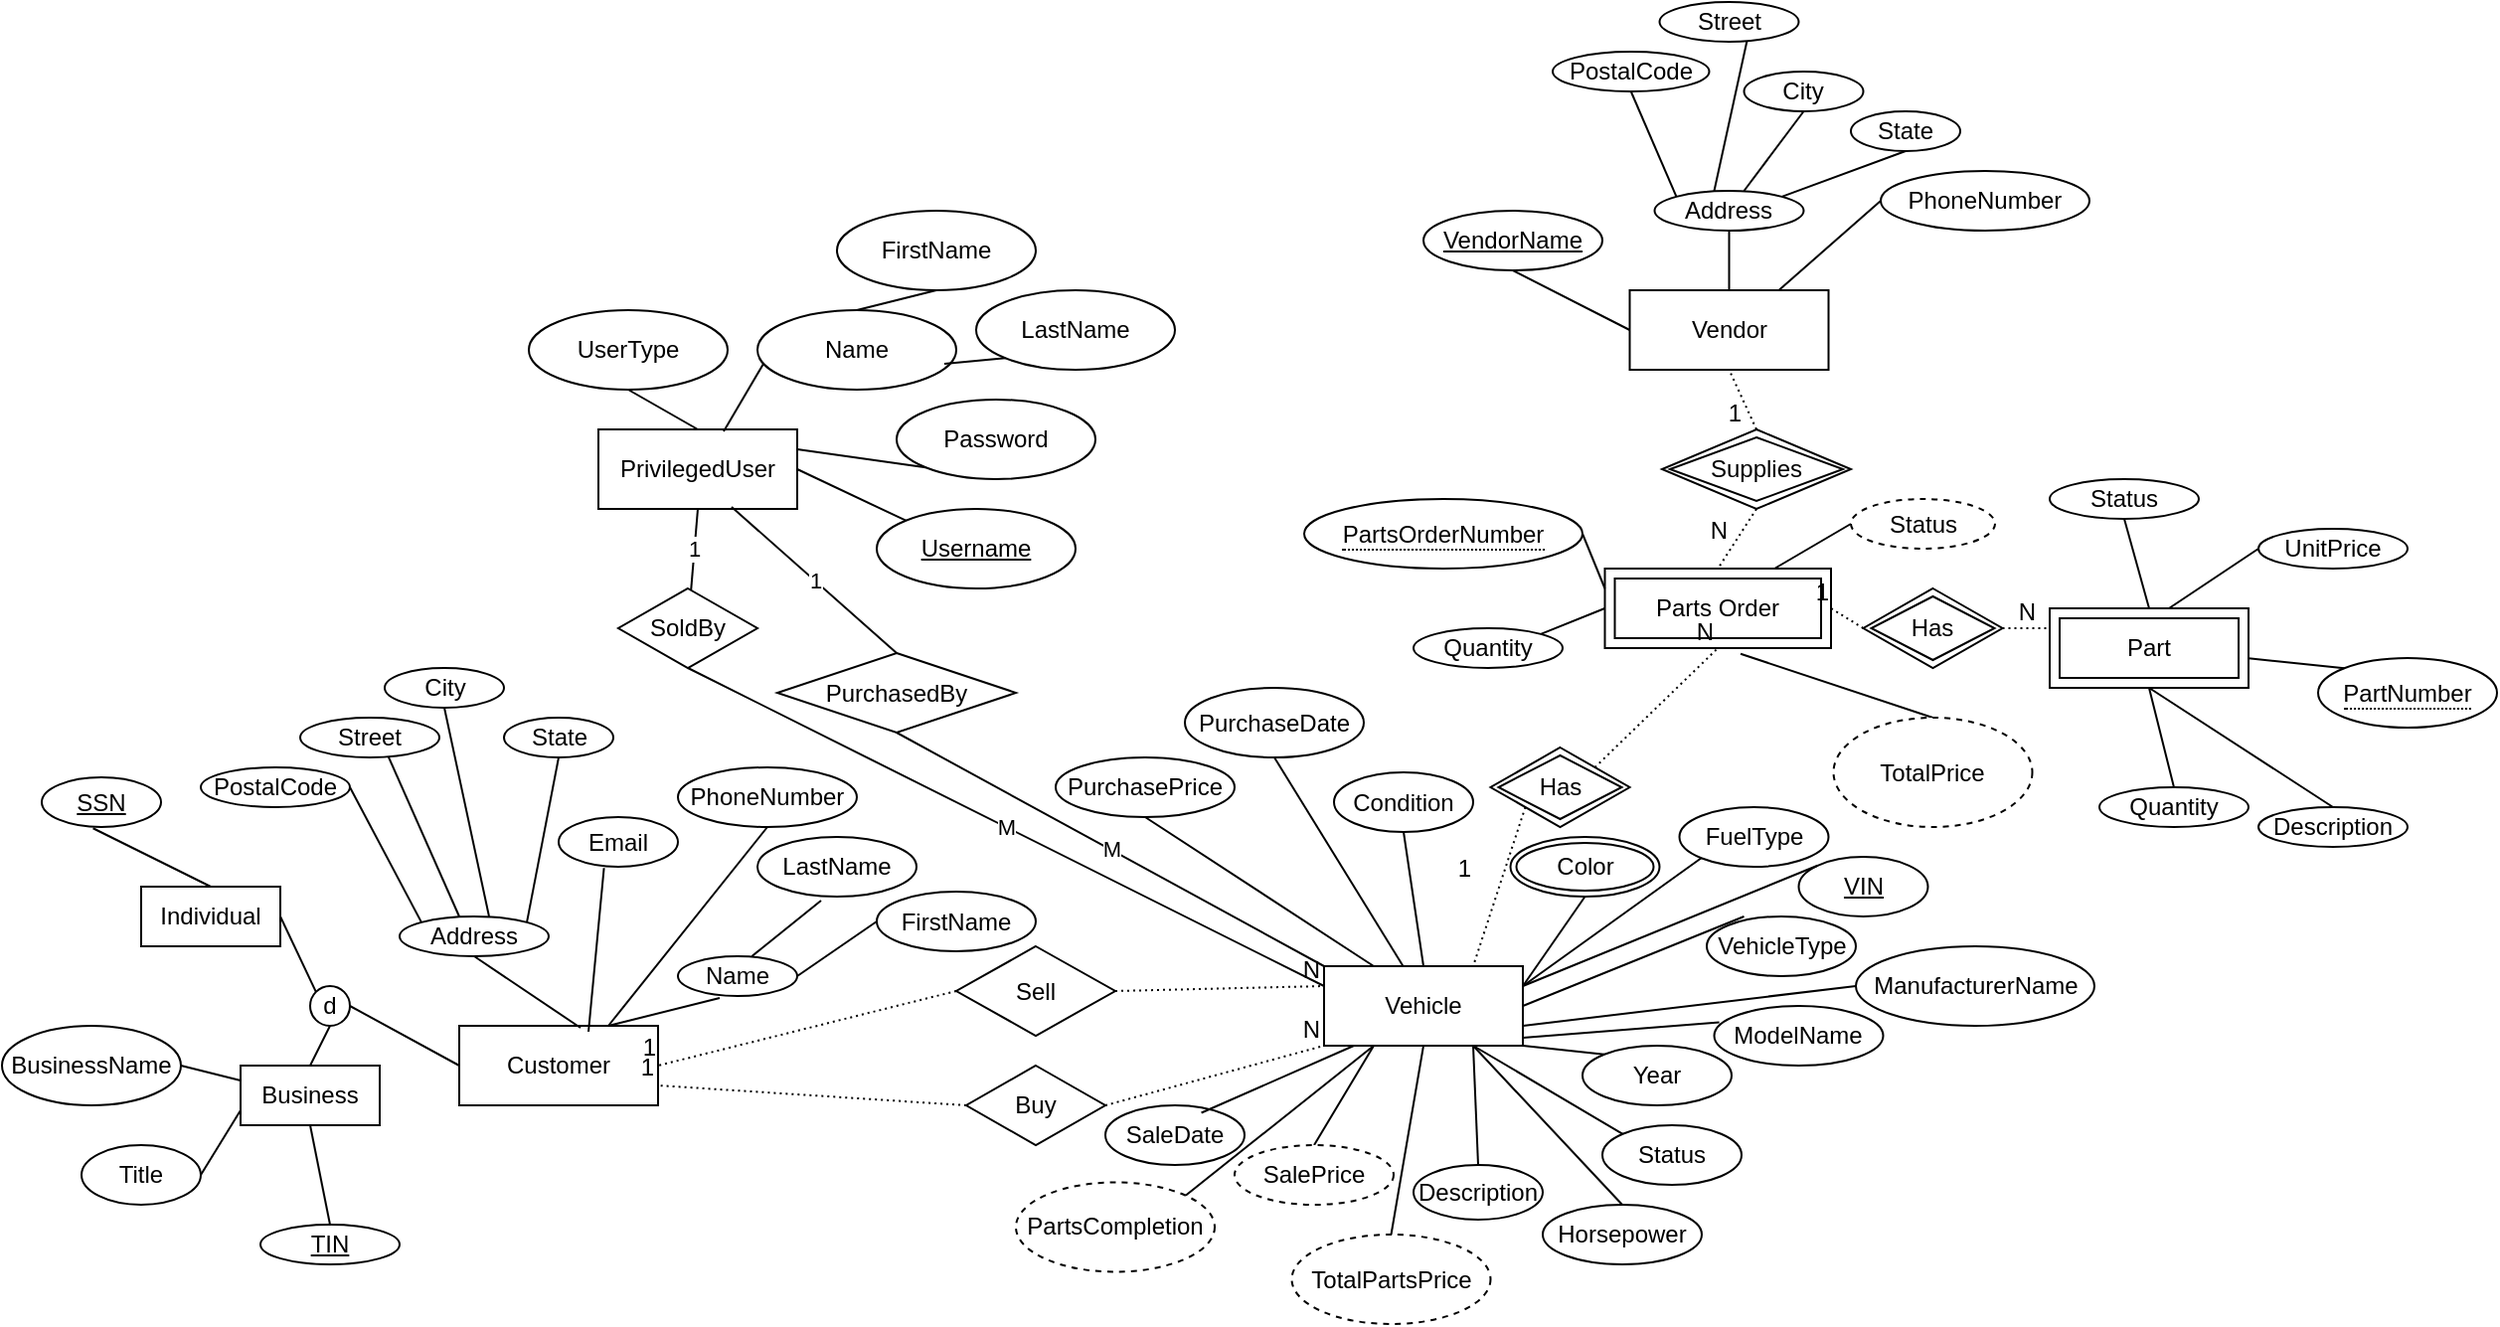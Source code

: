 <mxfile version="24.7.8">
  <diagram name="Page-1" id="O2IHWbyJUUnRvIjmBWIC">
    <mxGraphModel dx="1194" dy="583" grid="1" gridSize="10" guides="1" tooltips="1" connect="1" arrows="1" fold="1" page="1" pageScale="1" pageWidth="850" pageHeight="1100" math="0" shadow="0">
      <root>
        <mxCell id="0" />
        <mxCell id="1" parent="0" />
        <mxCell id="2" value="" style="group" parent="1" vertex="1" connectable="0">
          <mxGeometry x="410" y="450" width="290" height="190" as="geometry" />
        </mxCell>
        <mxCell id="3" value="PrivilegedUser" style="whiteSpace=wrap;html=1;align=center;" parent="2" vertex="1">
          <mxGeometry y="110" width="100" height="40" as="geometry" />
        </mxCell>
        <mxCell id="4" value="Name" style="ellipse;whiteSpace=wrap;html=1;align=center;" parent="2" vertex="1">
          <mxGeometry x="80" y="50" width="100" height="40" as="geometry" />
        </mxCell>
        <mxCell id="5" value="Password" style="ellipse;whiteSpace=wrap;html=1;align=center;" parent="2" vertex="1">
          <mxGeometry x="150" y="95" width="100" height="40" as="geometry" />
        </mxCell>
        <mxCell id="6" value="Username" style="ellipse;whiteSpace=wrap;html=1;align=center;fontStyle=4;" parent="2" vertex="1">
          <mxGeometry x="140" y="150" width="100" height="40" as="geometry" />
        </mxCell>
        <mxCell id="7" value="" style="endArrow=none;html=1;rounded=0;entryX=0;entryY=0;entryDx=0;entryDy=0;exitX=1;exitY=0.5;exitDx=0;exitDy=0;" parent="2" source="3" target="6" edge="1">
          <mxGeometry relative="1" as="geometry">
            <mxPoint x="-240" y="170" as="sourcePoint" />
            <mxPoint x="-80" y="170" as="targetPoint" />
          </mxGeometry>
        </mxCell>
        <mxCell id="8" value="" style="endArrow=none;html=1;rounded=0;entryX=0;entryY=1;entryDx=0;entryDy=0;exitX=1;exitY=0.25;exitDx=0;exitDy=0;" parent="2" source="3" target="5" edge="1">
          <mxGeometry relative="1" as="geometry">
            <mxPoint x="110" y="140" as="sourcePoint" />
            <mxPoint x="165" y="166" as="targetPoint" />
          </mxGeometry>
        </mxCell>
        <mxCell id="9" value="FirstName" style="ellipse;whiteSpace=wrap;html=1;align=center;" parent="2" vertex="1">
          <mxGeometry x="120" width="100" height="40" as="geometry" />
        </mxCell>
        <mxCell id="10" value="LastName" style="ellipse;whiteSpace=wrap;html=1;align=center;" parent="2" vertex="1">
          <mxGeometry x="190" y="40" width="100" height="40" as="geometry" />
        </mxCell>
        <mxCell id="11" value="" style="endArrow=none;html=1;rounded=0;entryX=0;entryY=1;entryDx=0;entryDy=0;exitX=0.94;exitY=0.675;exitDx=0;exitDy=0;exitPerimeter=0;" parent="2" source="4" target="10" edge="1">
          <mxGeometry relative="1" as="geometry">
            <mxPoint x="110" y="130" as="sourcePoint" />
            <mxPoint x="175" y="139" as="targetPoint" />
          </mxGeometry>
        </mxCell>
        <mxCell id="12" value="" style="endArrow=none;html=1;rounded=0;entryX=0.5;entryY=1;entryDx=0;entryDy=0;exitX=0.5;exitY=0;exitDx=0;exitDy=0;" parent="2" source="4" target="9" edge="1">
          <mxGeometry relative="1" as="geometry">
            <mxPoint x="184" y="87" as="sourcePoint" />
            <mxPoint x="215" y="84" as="targetPoint" />
          </mxGeometry>
        </mxCell>
        <mxCell id="13" value="" style="endArrow=none;html=1;rounded=0;entryX=0.63;entryY=0.025;entryDx=0;entryDy=0;exitX=0.03;exitY=0.675;exitDx=0;exitDy=0;exitPerimeter=0;entryPerimeter=0;" parent="2" source="4" target="3" edge="1">
          <mxGeometry relative="1" as="geometry">
            <mxPoint x="140" y="60" as="sourcePoint" />
            <mxPoint x="180" y="50" as="targetPoint" />
          </mxGeometry>
        </mxCell>
        <mxCell id="K_HpKy2L-_qydzzQCiQ1-127" value="UserType" style="ellipse;whiteSpace=wrap;html=1;align=center;" parent="2" vertex="1">
          <mxGeometry x="-35" y="50" width="100" height="40" as="geometry" />
        </mxCell>
        <mxCell id="K_HpKy2L-_qydzzQCiQ1-128" value="" style="endArrow=none;html=1;rounded=0;entryX=0.5;entryY=1;entryDx=0;entryDy=0;exitX=0.5;exitY=0;exitDx=0;exitDy=0;" parent="2" source="3" target="K_HpKy2L-_qydzzQCiQ1-127" edge="1">
          <mxGeometry width="50" height="50" relative="1" as="geometry">
            <mxPoint x="-90" y="140" as="sourcePoint" />
            <mxPoint x="-40" y="90" as="targetPoint" />
          </mxGeometry>
        </mxCell>
        <mxCell id="14" value="Customer" style="whiteSpace=wrap;html=1;align=center;container=0;" parent="1" vertex="1">
          <mxGeometry x="340" y="860" width="100" height="40" as="geometry" />
        </mxCell>
        <mxCell id="15" value="Individual" style="whiteSpace=wrap;html=1;align=center;container=0;" parent="1" vertex="1">
          <mxGeometry x="180" y="790" width="70" height="30" as="geometry" />
        </mxCell>
        <mxCell id="16" value="Business" style="whiteSpace=wrap;html=1;align=center;container=0;" parent="1" vertex="1">
          <mxGeometry x="230" y="880" width="70" height="30" as="geometry" />
        </mxCell>
        <mxCell id="17" value="" style="endArrow=none;html=1;rounded=0;exitX=0.61;exitY=0.025;exitDx=0;exitDy=0;exitPerimeter=0;entryX=0.5;entryY=1;entryDx=0;entryDy=0;" parent="1" source="14" target="58" edge="1">
          <mxGeometry relative="1" as="geometry">
            <mxPoint x="600" y="460" as="sourcePoint" />
            <mxPoint x="760" y="460" as="targetPoint" />
          </mxGeometry>
        </mxCell>
        <mxCell id="18" value="Email" style="ellipse;whiteSpace=wrap;html=1;align=center;" parent="1" vertex="1">
          <mxGeometry x="390" y="755" width="60" height="25" as="geometry" />
        </mxCell>
        <mxCell id="19" value="" style="endArrow=none;html=1;rounded=0;exitX=0.65;exitY=0.075;exitDx=0;exitDy=0;entryX=0.38;entryY=1.025;entryDx=0;entryDy=0;exitPerimeter=0;entryPerimeter=0;" parent="1" source="14" target="18" edge="1">
          <mxGeometry relative="1" as="geometry">
            <mxPoint x="511" y="491" as="sourcePoint" />
            <mxPoint x="579" y="398" as="targetPoint" />
          </mxGeometry>
        </mxCell>
        <mxCell id="20" value="Name" style="ellipse;whiteSpace=wrap;html=1;align=center;" parent="1" vertex="1">
          <mxGeometry x="450" y="825" width="60" height="20" as="geometry" />
        </mxCell>
        <mxCell id="21" value="FirstName" style="ellipse;whiteSpace=wrap;html=1;align=center;" parent="1" vertex="1">
          <mxGeometry x="550" y="792.5" width="80" height="30" as="geometry" />
        </mxCell>
        <mxCell id="22" value="LastName" style="ellipse;whiteSpace=wrap;html=1;align=center;" parent="1" vertex="1">
          <mxGeometry x="490" y="765" width="80" height="30" as="geometry" />
        </mxCell>
        <mxCell id="23" value="" style="endArrow=none;html=1;rounded=0;exitX=0.75;exitY=0;exitDx=0;exitDy=0;entryX=0.35;entryY=1.05;entryDx=0;entryDy=0;entryPerimeter=0;" parent="1" source="14" target="20" edge="1">
          <mxGeometry relative="1" as="geometry">
            <mxPoint x="550" y="510" as="sourcePoint" />
            <mxPoint x="580" y="510" as="targetPoint" />
          </mxGeometry>
        </mxCell>
        <mxCell id="24" value="" style="endArrow=none;html=1;rounded=0;exitX=0.62;exitY=0;exitDx=0;exitDy=0;entryX=0.4;entryY=1.067;entryDx=0;entryDy=0;exitPerimeter=0;entryPerimeter=0;" parent="1" source="20" target="22" edge="1">
          <mxGeometry relative="1" as="geometry">
            <mxPoint x="550" y="530" as="sourcePoint" />
            <mxPoint x="575" y="545" as="targetPoint" />
          </mxGeometry>
        </mxCell>
        <mxCell id="25" value="" style="endArrow=none;html=1;rounded=0;exitX=1;exitY=0.5;exitDx=0;exitDy=0;entryX=0;entryY=0.5;entryDx=0;entryDy=0;" parent="1" source="20" target="21" edge="1">
          <mxGeometry relative="1" as="geometry">
            <mxPoint x="640" y="560" as="sourcePoint" />
            <mxPoint x="665" y="560" as="targetPoint" />
          </mxGeometry>
        </mxCell>
        <mxCell id="26" value="SSN" style="ellipse;whiteSpace=wrap;html=1;align=center;fontStyle=4;" parent="1" vertex="1">
          <mxGeometry x="130" y="735" width="60" height="25" as="geometry" />
        </mxCell>
        <mxCell id="27" value="TIN" style="ellipse;whiteSpace=wrap;html=1;align=center;fontStyle=4;" parent="1" vertex="1">
          <mxGeometry x="240" y="960" width="70" height="20" as="geometry" />
        </mxCell>
        <mxCell id="28" value="" style="endArrow=none;html=1;rounded=0;exitX=0.5;exitY=0;exitDx=0;exitDy=0;entryX=0.5;entryY=1;entryDx=0;entryDy=0;" parent="1" source="27" target="16" edge="1">
          <mxGeometry relative="1" as="geometry">
            <mxPoint x="350" y="960" as="sourcePoint" />
            <mxPoint x="160" y="910" as="targetPoint" />
          </mxGeometry>
        </mxCell>
        <mxCell id="29" value="" style="endArrow=none;html=1;rounded=0;exitX=0.43;exitY=1.025;exitDx=0;exitDy=0;entryX=0.5;entryY=0;entryDx=0;entryDy=0;exitPerimeter=0;" parent="1" source="26" target="15" edge="1">
          <mxGeometry relative="1" as="geometry">
            <mxPoint x="200" y="920" as="sourcePoint" />
            <mxPoint x="120" y="890" as="targetPoint" />
          </mxGeometry>
        </mxCell>
        <mxCell id="30" value="BusinessName" style="ellipse;whiteSpace=wrap;html=1;align=center;" parent="1" vertex="1">
          <mxGeometry x="110" y="860" width="90" height="40" as="geometry" />
        </mxCell>
        <mxCell id="31" value="Title" style="ellipse;whiteSpace=wrap;html=1;align=center;" parent="1" vertex="1">
          <mxGeometry x="150" y="920" width="60" height="30" as="geometry" />
        </mxCell>
        <mxCell id="32" value="" style="endArrow=none;html=1;rounded=0;exitX=1;exitY=0.5;exitDx=0;exitDy=0;entryX=0;entryY=0.25;entryDx=0;entryDy=0;" parent="1" source="30" target="16" edge="1">
          <mxGeometry relative="1" as="geometry">
            <mxPoint x="350" y="960" as="sourcePoint" />
            <mxPoint x="160" y="870" as="targetPoint" />
          </mxGeometry>
        </mxCell>
        <mxCell id="33" value="" style="endArrow=none;html=1;rounded=0;exitX=1;exitY=0.5;exitDx=0;exitDy=0;entryX=0;entryY=0.75;entryDx=0;entryDy=0;" parent="1" source="31" target="16" edge="1">
          <mxGeometry relative="1" as="geometry">
            <mxPoint x="90" y="1120" as="sourcePoint" />
            <mxPoint x="110" y="1070" as="targetPoint" />
          </mxGeometry>
        </mxCell>
        <mxCell id="34" value="Sell" style="shape=rhombus;perimeter=rhombusPerimeter;whiteSpace=wrap;html=1;align=center;" parent="1" vertex="1">
          <mxGeometry x="590" y="820" width="80" height="45" as="geometry" />
        </mxCell>
        <mxCell id="35" value="" style="endArrow=none;html=1;rounded=0;dashed=1;dashPattern=1 2;exitX=1;exitY=0.5;exitDx=0;exitDy=0;entryX=0;entryY=0.25;entryDx=0;entryDy=0;" parent="1" source="34" target="67" edge="1">
          <mxGeometry relative="1" as="geometry">
            <mxPoint x="380" y="685" as="sourcePoint" />
            <mxPoint x="647.5" y="935" as="targetPoint" />
          </mxGeometry>
        </mxCell>
        <mxCell id="36" value="N" style="resizable=0;html=1;whiteSpace=wrap;align=right;verticalAlign=bottom;" parent="35" connectable="0" vertex="1">
          <mxGeometry x="1" relative="1" as="geometry" />
        </mxCell>
        <mxCell id="37" value="" style="endArrow=none;html=1;rounded=0;dashed=1;dashPattern=1 2;exitX=0;exitY=0.5;exitDx=0;exitDy=0;entryX=1;entryY=0.5;entryDx=0;entryDy=0;" parent="1" source="34" target="14" edge="1">
          <mxGeometry relative="1" as="geometry">
            <mxPoint x="380" y="685" as="sourcePoint" />
            <mxPoint x="500" y="780" as="targetPoint" />
          </mxGeometry>
        </mxCell>
        <mxCell id="38" value="1" style="resizable=0;html=1;whiteSpace=wrap;align=right;verticalAlign=bottom;" parent="37" connectable="0" vertex="1">
          <mxGeometry x="1" relative="1" as="geometry" />
        </mxCell>
        <mxCell id="39" value="Buy" style="shape=rhombus;perimeter=rhombusPerimeter;whiteSpace=wrap;html=1;align=center;" parent="1" vertex="1">
          <mxGeometry x="595" y="880" width="70" height="40" as="geometry" />
        </mxCell>
        <mxCell id="40" value="" style="endArrow=none;html=1;rounded=0;dashed=1;dashPattern=1 2;exitX=1;exitY=0.5;exitDx=0;exitDy=0;entryX=0;entryY=1;entryDx=0;entryDy=0;" parent="1" source="39" target="67" edge="1">
          <mxGeometry relative="1" as="geometry">
            <mxPoint x="400" y="530" as="sourcePoint" />
            <mxPoint x="560" y="530" as="targetPoint" />
          </mxGeometry>
        </mxCell>
        <mxCell id="41" value="N" style="resizable=0;html=1;whiteSpace=wrap;align=right;verticalAlign=bottom;" parent="40" connectable="0" vertex="1">
          <mxGeometry x="1" relative="1" as="geometry" />
        </mxCell>
        <mxCell id="42" value="" style="endArrow=none;html=1;rounded=0;dashed=1;dashPattern=1 2;entryX=1;entryY=0.75;entryDx=0;entryDy=0;exitX=0;exitY=0.5;exitDx=0;exitDy=0;" parent="1" source="39" target="14" edge="1">
          <mxGeometry relative="1" as="geometry">
            <mxPoint x="468" y="805" as="sourcePoint" />
            <mxPoint x="490" y="870" as="targetPoint" />
          </mxGeometry>
        </mxCell>
        <mxCell id="43" value="1" style="resizable=0;html=1;whiteSpace=wrap;align=right;verticalAlign=bottom;" parent="42" connectable="0" vertex="1">
          <mxGeometry x="1" relative="1" as="geometry" />
        </mxCell>
        <mxCell id="44" value="PurchasePrice" style="ellipse;whiteSpace=wrap;html=1;align=center;" parent="1" vertex="1">
          <mxGeometry x="640" y="725" width="90" height="30" as="geometry" />
        </mxCell>
        <mxCell id="45" value="" style="endArrow=none;html=1;rounded=0;exitX=0.5;exitY=1;exitDx=0;exitDy=0;entryX=0.25;entryY=0;entryDx=0;entryDy=0;" parent="1" source="44" target="67" edge="1">
          <mxGeometry relative="1" as="geometry">
            <mxPoint x="670" y="680" as="sourcePoint" />
            <mxPoint x="830" y="680" as="targetPoint" />
          </mxGeometry>
        </mxCell>
        <mxCell id="46" value="Condition" style="ellipse;whiteSpace=wrap;html=1;align=center;" parent="1" vertex="1">
          <mxGeometry x="780" y="732.5" width="70" height="30" as="geometry" />
        </mxCell>
        <mxCell id="47" value="" style="endArrow=none;html=1;rounded=0;exitX=0.5;exitY=1;exitDx=0;exitDy=0;entryX=0.5;entryY=0;entryDx=0;entryDy=0;" parent="1" source="46" target="67" edge="1">
          <mxGeometry relative="1" as="geometry">
            <mxPoint x="490" y="690" as="sourcePoint" />
            <mxPoint x="538" y="740" as="targetPoint" />
          </mxGeometry>
        </mxCell>
        <mxCell id="48" value="PurchaseDate" style="ellipse;whiteSpace=wrap;html=1;align=center;" parent="1" vertex="1">
          <mxGeometry x="705" y="690" width="90" height="35" as="geometry" />
        </mxCell>
        <mxCell id="49" value="" style="endArrow=none;html=1;rounded=0;exitX=0.5;exitY=1;exitDx=0;exitDy=0;entryX=0.41;entryY=0.05;entryDx=0;entryDy=0;entryPerimeter=0;" parent="1" source="48" target="67" edge="1">
          <mxGeometry relative="1" as="geometry">
            <mxPoint x="670" y="680" as="sourcePoint" />
            <mxPoint x="830" y="680" as="targetPoint" />
          </mxGeometry>
        </mxCell>
        <mxCell id="50" value="d" style="ellipse;whiteSpace=wrap;html=1;aspect=fixed;" parent="1" vertex="1">
          <mxGeometry x="265" y="840" width="20" height="20" as="geometry" />
        </mxCell>
        <mxCell id="51" value="" style="endArrow=none;html=1;rounded=0;exitX=1;exitY=0.5;exitDx=0;exitDy=0;entryX=0;entryY=0.5;entryDx=0;entryDy=0;" parent="1" source="50" target="14" edge="1">
          <mxGeometry relative="1" as="geometry">
            <mxPoint x="610" y="530" as="sourcePoint" />
            <mxPoint x="770" y="530" as="targetPoint" />
          </mxGeometry>
        </mxCell>
        <mxCell id="52" value="" style="endArrow=none;html=1;rounded=0;exitX=0.5;exitY=1;exitDx=0;exitDy=0;entryX=0.5;entryY=0;entryDx=0;entryDy=0;" parent="1" source="50" target="16" edge="1">
          <mxGeometry relative="1" as="geometry">
            <mxPoint x="247" y="753" as="sourcePoint" />
            <mxPoint x="285" y="730" as="targetPoint" />
          </mxGeometry>
        </mxCell>
        <mxCell id="53" value="" style="endArrow=none;html=1;rounded=0;exitX=0;exitY=0;exitDx=0;exitDy=0;entryX=1;entryY=0.5;entryDx=0;entryDy=0;" parent="1" source="50" target="15" edge="1">
          <mxGeometry relative="1" as="geometry">
            <mxPoint x="240" y="770" as="sourcePoint" />
            <mxPoint x="240" y="810" as="targetPoint" />
          </mxGeometry>
        </mxCell>
        <mxCell id="54" value="SaleDate" style="ellipse;whiteSpace=wrap;html=1;align=center;" parent="1" vertex="1">
          <mxGeometry x="665" y="900" width="70" height="30" as="geometry" />
        </mxCell>
        <mxCell id="55" value="" style="endArrow=none;html=1;rounded=0;exitX=0.15;exitY=1;exitDx=0;exitDy=0;entryX=0.69;entryY=0.125;entryDx=0;entryDy=0;entryPerimeter=0;exitPerimeter=0;" parent="1" source="67" target="54" edge="1">
          <mxGeometry relative="1" as="geometry">
            <mxPoint x="740" y="890" as="sourcePoint" />
            <mxPoint x="617" y="1031" as="targetPoint" />
          </mxGeometry>
        </mxCell>
        <mxCell id="56" value="Parts Order" style="shape=ext;margin=3;double=1;whiteSpace=wrap;html=1;align=center;" parent="1" vertex="1">
          <mxGeometry x="916.25" y="630" width="113.75" height="40" as="geometry" />
        </mxCell>
        <mxCell id="57" value="Has" style="shape=rhombus;double=1;perimeter=rhombusPerimeter;whiteSpace=wrap;html=1;align=center;" parent="1" vertex="1">
          <mxGeometry x="858.75" y="720" width="70" height="40" as="geometry" />
        </mxCell>
        <mxCell id="58" value="Address" style="ellipse;whiteSpace=wrap;html=1;align=center;container=0;" parent="1" vertex="1">
          <mxGeometry x="310" y="805" width="75" height="20" as="geometry" />
        </mxCell>
        <mxCell id="59" value="" style="endArrow=none;html=1;rounded=0;exitX=0.4;exitY=0;exitDx=0;exitDy=0;entryX=0.63;entryY=0.95;entryDx=0;entryDy=0;entryPerimeter=0;exitPerimeter=0;" parent="1" source="58" target="63" edge="1">
          <mxGeometry relative="1" as="geometry">
            <mxPoint x="187.5" y="630" as="sourcePoint" />
            <mxPoint x="347.5" y="630" as="targetPoint" />
          </mxGeometry>
        </mxCell>
        <mxCell id="60" value="" style="endArrow=none;html=1;rounded=0;exitX=0.5;exitY=1;exitDx=0;exitDy=0;entryX=0.6;entryY=0;entryDx=0;entryDy=0;entryPerimeter=0;" parent="1" source="64" target="58" edge="1">
          <mxGeometry relative="1" as="geometry">
            <mxPoint x="157.5" y="600" as="sourcePoint" />
            <mxPoint x="300" y="709" as="targetPoint" />
          </mxGeometry>
        </mxCell>
        <mxCell id="61" value="" style="endArrow=none;html=1;rounded=0;exitX=0.5;exitY=1;exitDx=0;exitDy=0;entryX=1;entryY=0;entryDx=0;entryDy=0;" parent="1" source="65" target="58" edge="1">
          <mxGeometry relative="1" as="geometry">
            <mxPoint x="197.5" y="584" as="sourcePoint" />
            <mxPoint x="170.5" y="597" as="targetPoint" />
          </mxGeometry>
        </mxCell>
        <mxCell id="62" value="" style="endArrow=none;html=1;rounded=0;exitX=1;exitY=0.5;exitDx=0;exitDy=0;entryX=0;entryY=0;entryDx=0;entryDy=0;" parent="1" source="66" target="58" edge="1">
          <mxGeometry relative="1" as="geometry">
            <mxPoint x="232.5" y="608" as="sourcePoint" />
            <mxPoint x="207.5" y="620" as="targetPoint" />
          </mxGeometry>
        </mxCell>
        <mxCell id="63" value="Street" style="ellipse;whiteSpace=wrap;html=1;align=center;container=0;" parent="1" vertex="1">
          <mxGeometry x="260" y="705" width="70" height="20" as="geometry" />
        </mxCell>
        <mxCell id="64" value="City" style="ellipse;whiteSpace=wrap;html=1;align=center;container=0;" parent="1" vertex="1">
          <mxGeometry x="302.5" y="680" width="60" height="20" as="geometry" />
        </mxCell>
        <mxCell id="65" value="State" style="ellipse;whiteSpace=wrap;html=1;align=center;container=0;" parent="1" vertex="1">
          <mxGeometry x="362.5" y="705" width="55" height="20" as="geometry" />
        </mxCell>
        <mxCell id="66" value="PostalCode" style="ellipse;whiteSpace=wrap;html=1;align=center;container=0;" parent="1" vertex="1">
          <mxGeometry x="210" y="730" width="75" height="20" as="geometry" />
        </mxCell>
        <mxCell id="67" value="Vehicle" style="whiteSpace=wrap;html=1;align=center;container=0;" parent="1" vertex="1">
          <mxGeometry x="775" y="830" width="100" height="40" as="geometry" />
        </mxCell>
        <mxCell id="68" value="VIN" style="ellipse;whiteSpace=wrap;html=1;align=center;fontStyle=4;container=0;" parent="1" vertex="1">
          <mxGeometry x="1013.75" y="775" width="65" height="30" as="geometry" />
        </mxCell>
        <mxCell id="69" value="VehicleType" style="ellipse;whiteSpace=wrap;html=1;align=center;container=0;" parent="1" vertex="1">
          <mxGeometry x="967.5" y="805" width="75" height="30" as="geometry" />
        </mxCell>
        <mxCell id="70" value="ManufacturerName" style="ellipse;whiteSpace=wrap;html=1;align=center;container=0;" parent="1" vertex="1">
          <mxGeometry x="1042.5" y="820" width="120" height="40" as="geometry" />
        </mxCell>
        <mxCell id="71" value="FuelType" style="ellipse;whiteSpace=wrap;html=1;align=center;container=0;" parent="1" vertex="1">
          <mxGeometry x="953.75" y="750" width="75" height="30" as="geometry" />
        </mxCell>
        <mxCell id="72" value="ModelName" style="ellipse;whiteSpace=wrap;html=1;align=center;container=0;" parent="1" vertex="1">
          <mxGeometry x="971.25" y="850" width="85" height="30" as="geometry" />
        </mxCell>
        <mxCell id="73" value="Year" style="ellipse;whiteSpace=wrap;html=1;align=center;container=0;" parent="1" vertex="1">
          <mxGeometry x="905" y="870" width="75" height="30" as="geometry" />
        </mxCell>
        <mxCell id="74" value="Color" style="ellipse;shape=doubleEllipse;margin=3;whiteSpace=wrap;html=1;align=center;container=0;" parent="1" vertex="1">
          <mxGeometry x="868.75" y="765" width="75" height="30" as="geometry" />
        </mxCell>
        <mxCell id="75" value="" style="endArrow=none;html=1;rounded=0;exitX=1;exitY=0.25;exitDx=0;exitDy=0;entryX=0.5;entryY=1;entryDx=0;entryDy=0;" parent="1" source="67" target="74" edge="1">
          <mxGeometry relative="1" as="geometry">
            <mxPoint x="1090" y="850" as="sourcePoint" />
            <mxPoint x="1250" y="850" as="targetPoint" />
          </mxGeometry>
        </mxCell>
        <mxCell id="76" value="" style="endArrow=none;html=1;rounded=0;exitX=1;exitY=0.25;exitDx=0;exitDy=0;entryX=0;entryY=0;entryDx=0;entryDy=0;" parent="1" source="67" target="68" edge="1">
          <mxGeometry relative="1" as="geometry">
            <mxPoint x="890" y="820" as="sourcePoint" />
            <mxPoint x="975" y="780" as="targetPoint" />
          </mxGeometry>
        </mxCell>
        <mxCell id="77" value="" style="endArrow=none;html=1;rounded=0;exitX=1;exitY=0.5;exitDx=0;exitDy=0;entryX=0.25;entryY=0;entryDx=0;entryDy=0;entryPerimeter=0;" parent="1" source="67" target="69" edge="1">
          <mxGeometry relative="1" as="geometry">
            <mxPoint x="940" y="830" as="sourcePoint" />
            <mxPoint x="990" y="826" as="targetPoint" />
          </mxGeometry>
        </mxCell>
        <mxCell id="78" value="" style="endArrow=none;html=1;rounded=0;exitX=1;exitY=0.75;exitDx=0;exitDy=0;entryX=0;entryY=0.5;entryDx=0;entryDy=0;" parent="1" source="67" target="70" edge="1">
          <mxGeometry relative="1" as="geometry">
            <mxPoint x="920" y="870" as="sourcePoint" />
            <mxPoint x="1000" y="870" as="targetPoint" />
          </mxGeometry>
        </mxCell>
        <mxCell id="79" value="" style="endArrow=none;html=1;rounded=0;entryX=0.03;entryY=0.275;entryDx=0;entryDy=0;entryPerimeter=0;exitX=1;exitY=0.901;exitDx=0;exitDy=0;exitPerimeter=0;" parent="1" source="67" target="72" edge="1">
          <mxGeometry relative="1" as="geometry">
            <mxPoint x="880" y="868" as="sourcePoint" />
            <mxPoint x="1095" y="1000" as="targetPoint" />
          </mxGeometry>
        </mxCell>
        <mxCell id="80" value="" style="endArrow=none;html=1;rounded=0;exitX=1;exitY=1;exitDx=0;exitDy=0;entryX=0;entryY=0;entryDx=0;entryDy=0;" parent="1" source="67" target="73" edge="1">
          <mxGeometry relative="1" as="geometry">
            <mxPoint x="877" y="888" as="sourcePoint" />
            <mxPoint x="940" y="1000" as="targetPoint" />
          </mxGeometry>
        </mxCell>
        <mxCell id="81" value="Horsepower" style="ellipse;whiteSpace=wrap;html=1;align=center;container=0;" parent="1" vertex="1">
          <mxGeometry x="885" y="950" width="80" height="30" as="geometry" />
        </mxCell>
        <mxCell id="82" value="" style="endArrow=none;html=1;rounded=0;entryX=0.5;entryY=0;entryDx=0;entryDy=0;" parent="1" target="81" edge="1">
          <mxGeometry relative="1" as="geometry">
            <mxPoint x="850" y="870" as="sourcePoint" />
            <mxPoint x="975" y="1090" as="targetPoint" />
          </mxGeometry>
        </mxCell>
        <mxCell id="83" value="Description" style="ellipse;whiteSpace=wrap;html=1;align=center;container=0;" parent="1" vertex="1">
          <mxGeometry x="820" y="930" width="65" height="27.5" as="geometry" />
        </mxCell>
        <mxCell id="84" value="" style="endArrow=none;html=1;rounded=0;exitX=0.75;exitY=1;exitDx=0;exitDy=0;entryX=0.5;entryY=0;entryDx=0;entryDy=0;" parent="1" source="67" target="83" edge="1">
          <mxGeometry relative="1" as="geometry">
            <mxPoint x="854" y="898" as="sourcePoint" />
            <mxPoint x="886" y="1031" as="targetPoint" />
          </mxGeometry>
        </mxCell>
        <mxCell id="85" value="" style="endArrow=none;html=1;rounded=0;exitX=1;exitY=0.25;exitDx=0;exitDy=0;entryX=0;entryY=1;entryDx=0;entryDy=0;" parent="1" source="67" target="71" edge="1">
          <mxGeometry relative="1" as="geometry">
            <mxPoint x="900" y="790" as="sourcePoint" />
            <mxPoint x="975" y="775" as="targetPoint" />
          </mxGeometry>
        </mxCell>
        <mxCell id="87" value="" style="endArrow=none;html=1;rounded=0;exitX=0.25;exitY=1;exitDx=0;exitDy=0;entryX=0.5;entryY=0;entryDx=0;entryDy=0;" parent="1" source="67" target="3kfbO_DsnVtqJPoFMWyP-136" edge="1">
          <mxGeometry relative="1" as="geometry">
            <mxPoint x="725" y="860" as="sourcePoint" />
            <mxPoint x="805.6" y="920.75" as="targetPoint" />
          </mxGeometry>
        </mxCell>
        <mxCell id="88" value="Has" style="shape=rhombus;double=1;perimeter=rhombusPerimeter;whiteSpace=wrap;html=1;align=center;" parent="1" vertex="1">
          <mxGeometry x="1046.25" y="640" width="70" height="40" as="geometry" />
        </mxCell>
        <mxCell id="89" value="Part" style="shape=ext;margin=3;double=1;whiteSpace=wrap;html=1;align=center;" parent="1" vertex="1">
          <mxGeometry x="1140" y="650" width="100" height="40" as="geometry" />
        </mxCell>
        <mxCell id="90" value="" style="endArrow=none;html=1;rounded=0;dashed=1;dashPattern=1 2;entryX=0.5;entryY=1;entryDx=0;entryDy=0;exitX=1;exitY=0;exitDx=0;exitDy=0;" parent="1" source="57" target="56" edge="1">
          <mxGeometry relative="1" as="geometry">
            <mxPoint x="620" y="570" as="sourcePoint" />
            <mxPoint x="780" y="570" as="targetPoint" />
          </mxGeometry>
        </mxCell>
        <mxCell id="91" value="N" style="resizable=0;html=1;whiteSpace=wrap;align=right;verticalAlign=bottom;" parent="90" connectable="0" vertex="1">
          <mxGeometry x="1" relative="1" as="geometry" />
        </mxCell>
        <mxCell id="92" value="Vendor" style="whiteSpace=wrap;html=1;align=center;" parent="1" vertex="1">
          <mxGeometry x="928.75" y="490" width="100" height="40" as="geometry" />
        </mxCell>
        <mxCell id="93" value="Supplies" style="shape=rhombus;double=1;perimeter=rhombusPerimeter;whiteSpace=wrap;html=1;align=center;" parent="1" vertex="1">
          <mxGeometry x="945" y="560" width="95" height="40" as="geometry" />
        </mxCell>
        <mxCell id="94" value="VendorName" style="ellipse;whiteSpace=wrap;html=1;align=center;fontStyle=4;container=0;" parent="1" vertex="1">
          <mxGeometry x="825" y="450" width="90" height="30" as="geometry" />
        </mxCell>
        <mxCell id="95" value="Address" style="ellipse;whiteSpace=wrap;html=1;align=center;container=0;" parent="1" vertex="1">
          <mxGeometry x="941.25" y="440" width="75" height="20" as="geometry" />
        </mxCell>
        <mxCell id="96" value="" style="endArrow=none;html=1;rounded=0;exitX=0.4;exitY=0;exitDx=0;exitDy=0;entryX=0.63;entryY=0.95;entryDx=0;entryDy=0;entryPerimeter=0;exitPerimeter=0;" parent="1" source="95" target="100" edge="1">
          <mxGeometry relative="1" as="geometry">
            <mxPoint x="871.25" y="270" as="sourcePoint" />
            <mxPoint x="1031.25" y="270" as="targetPoint" />
          </mxGeometry>
        </mxCell>
        <mxCell id="97" value="" style="endArrow=none;html=1;rounded=0;exitX=0.5;exitY=1;exitDx=0;exitDy=0;entryX=0.6;entryY=0;entryDx=0;entryDy=0;entryPerimeter=0;" parent="1" source="101" target="95" edge="1">
          <mxGeometry relative="1" as="geometry">
            <mxPoint x="841.25" y="240" as="sourcePoint" />
            <mxPoint x="983.75" y="349" as="targetPoint" />
          </mxGeometry>
        </mxCell>
        <mxCell id="98" value="" style="endArrow=none;html=1;rounded=0;exitX=0.5;exitY=1;exitDx=0;exitDy=0;entryX=1;entryY=0;entryDx=0;entryDy=0;" parent="1" source="102" target="95" edge="1">
          <mxGeometry relative="1" as="geometry">
            <mxPoint x="881.25" y="224" as="sourcePoint" />
            <mxPoint x="854.25" y="237" as="targetPoint" />
          </mxGeometry>
        </mxCell>
        <mxCell id="99" value="" style="endArrow=none;html=1;rounded=0;exitX=0.5;exitY=1;exitDx=0;exitDy=0;entryX=0;entryY=0;entryDx=0;entryDy=0;" parent="1" source="103" target="95" edge="1">
          <mxGeometry relative="1" as="geometry">
            <mxPoint x="916.25" y="248" as="sourcePoint" />
            <mxPoint x="891.25" y="260" as="targetPoint" />
          </mxGeometry>
        </mxCell>
        <mxCell id="100" value="Street" style="ellipse;whiteSpace=wrap;html=1;align=center;container=0;" parent="1" vertex="1">
          <mxGeometry x="943.75" y="345" width="70" height="20" as="geometry" />
        </mxCell>
        <mxCell id="101" value="City" style="ellipse;whiteSpace=wrap;html=1;align=center;container=0;" parent="1" vertex="1">
          <mxGeometry x="986.25" y="380" width="60" height="20" as="geometry" />
        </mxCell>
        <mxCell id="102" value="State" style="ellipse;whiteSpace=wrap;html=1;align=center;container=0;" parent="1" vertex="1">
          <mxGeometry x="1040" y="400" width="55" height="20" as="geometry" />
        </mxCell>
        <mxCell id="103" value="PostalCode" style="ellipse;whiteSpace=wrap;html=1;align=center;container=0;" parent="1" vertex="1">
          <mxGeometry x="890" y="370" width="78.75" height="20" as="geometry" />
        </mxCell>
        <mxCell id="104" value="PhoneNumber" style="ellipse;whiteSpace=wrap;html=1;align=center;container=0;" parent="1" vertex="1">
          <mxGeometry x="1055" y="430" width="105" height="30" as="geometry" />
        </mxCell>
        <mxCell id="105" value="Status" style="ellipse;whiteSpace=wrap;html=1;align=center;container=0;" parent="1" vertex="1">
          <mxGeometry x="1140" y="585" width="75" height="20" as="geometry" />
        </mxCell>
        <mxCell id="106" value="UnitPrice" style="ellipse;whiteSpace=wrap;html=1;align=center;container=0;" parent="1" vertex="1">
          <mxGeometry x="1245" y="610" width="75" height="20" as="geometry" />
        </mxCell>
        <mxCell id="107" value="&lt;span style=&quot;border-bottom: 1px dotted&quot;&gt;PartNumber&lt;/span&gt;" style="ellipse;whiteSpace=wrap;html=1;align=center;" parent="1" vertex="1">
          <mxGeometry x="1275" y="675" width="90" height="35" as="geometry" />
        </mxCell>
        <mxCell id="108" value="&lt;span style=&quot;border-bottom: 1px dotted&quot;&gt;PartsOrderNumber&lt;/span&gt;" style="ellipse;whiteSpace=wrap;html=1;align=center;" parent="1" vertex="1">
          <mxGeometry x="765" y="595" width="140" height="35" as="geometry" />
        </mxCell>
        <mxCell id="109" value="Quantity" style="ellipse;whiteSpace=wrap;html=1;align=center;container=0;" parent="1" vertex="1">
          <mxGeometry x="820" y="660" width="75" height="20" as="geometry" />
        </mxCell>
        <mxCell id="110" value="" style="endArrow=none;html=1;rounded=0;exitX=0;exitY=0.5;exitDx=0;exitDy=0;entryX=0.75;entryY=0;entryDx=0;entryDy=0;" parent="1" source="104" target="92" edge="1">
          <mxGeometry relative="1" as="geometry">
            <mxPoint x="1026" y="410" as="sourcePoint" />
            <mxPoint x="996" y="450" as="targetPoint" />
          </mxGeometry>
        </mxCell>
        <mxCell id="111" value="" style="endArrow=none;html=1;rounded=0;exitX=0.5;exitY=1;exitDx=0;exitDy=0;entryX=0.5;entryY=0;entryDx=0;entryDy=0;" parent="1" source="95" target="92" edge="1">
          <mxGeometry relative="1" as="geometry">
            <mxPoint x="1065" y="460" as="sourcePoint" />
            <mxPoint x="1014" y="500" as="targetPoint" />
          </mxGeometry>
        </mxCell>
        <mxCell id="112" value="" style="endArrow=none;html=1;rounded=0;exitX=0.5;exitY=1;exitDx=0;exitDy=0;entryX=0;entryY=0.5;entryDx=0;entryDy=0;" parent="1" source="94" target="92" edge="1">
          <mxGeometry relative="1" as="geometry">
            <mxPoint x="989" y="470" as="sourcePoint" />
            <mxPoint x="989" y="500" as="targetPoint" />
          </mxGeometry>
        </mxCell>
        <mxCell id="113" value="" style="endArrow=none;html=1;rounded=0;exitX=1;exitY=0.5;exitDx=0;exitDy=0;entryX=0;entryY=0.25;entryDx=0;entryDy=0;" parent="1" source="108" target="56" edge="1">
          <mxGeometry relative="1" as="geometry">
            <mxPoint x="880" y="490" as="sourcePoint" />
            <mxPoint x="939" y="520" as="targetPoint" />
          </mxGeometry>
        </mxCell>
        <mxCell id="114" value="" style="endArrow=none;html=1;rounded=0;exitX=1;exitY=0;exitDx=0;exitDy=0;entryX=0;entryY=0.5;entryDx=0;entryDy=0;" parent="1" source="109" target="56" edge="1">
          <mxGeometry relative="1" as="geometry">
            <mxPoint x="900" y="633" as="sourcePoint" />
            <mxPoint x="900" y="650" as="targetPoint" />
          </mxGeometry>
        </mxCell>
        <mxCell id="115" value="" style="endArrow=none;html=1;rounded=0;exitX=0.5;exitY=1;exitDx=0;exitDy=0;entryX=0.5;entryY=0;entryDx=0;entryDy=0;" parent="1" source="105" target="89" edge="1">
          <mxGeometry relative="1" as="geometry">
            <mxPoint x="1065" y="460" as="sourcePoint" />
            <mxPoint x="1014" y="500" as="targetPoint" />
          </mxGeometry>
        </mxCell>
        <mxCell id="116" value="" style="endArrow=none;html=1;rounded=0;exitX=0;exitY=0.5;exitDx=0;exitDy=0;entryX=0.6;entryY=0;entryDx=0;entryDy=0;entryPerimeter=0;" parent="1" source="106" target="89" edge="1">
          <mxGeometry relative="1" as="geometry">
            <mxPoint x="1218" y="610" as="sourcePoint" />
            <mxPoint x="1220" y="650" as="targetPoint" />
          </mxGeometry>
        </mxCell>
        <mxCell id="117" value="" style="endArrow=none;html=1;rounded=0;exitX=0;exitY=0;exitDx=0;exitDy=0;" parent="1" source="107" target="89" edge="1">
          <mxGeometry relative="1" as="geometry">
            <mxPoint x="1270" y="630" as="sourcePoint" />
            <mxPoint x="1230" y="650" as="targetPoint" />
          </mxGeometry>
        </mxCell>
        <mxCell id="118" value="" style="endArrow=none;html=1;rounded=0;dashed=1;dashPattern=1 2;exitX=0;exitY=1;exitDx=0;exitDy=0;entryX=0.75;entryY=0;entryDx=0;entryDy=0;" parent="1" source="57" target="67" edge="1">
          <mxGeometry relative="1" as="geometry">
            <mxPoint x="600" y="853" as="sourcePoint" />
            <mxPoint x="450" y="890" as="targetPoint" />
          </mxGeometry>
        </mxCell>
        <mxCell id="119" value="1" style="resizable=0;html=1;whiteSpace=wrap;align=right;verticalAlign=bottom;" parent="118" connectable="0" vertex="1">
          <mxGeometry x="1" relative="1" as="geometry">
            <mxPoint y="-40" as="offset" />
          </mxGeometry>
        </mxCell>
        <mxCell id="120" value="" style="endArrow=none;html=1;rounded=0;dashed=1;dashPattern=1 2;exitX=0;exitY=0.5;exitDx=0;exitDy=0;entryX=1;entryY=0.5;entryDx=0;entryDy=0;" parent="1" source="88" target="56" edge="1">
          <mxGeometry relative="1" as="geometry">
            <mxPoint x="913" y="750" as="sourcePoint" />
            <mxPoint x="845" y="815" as="targetPoint" />
          </mxGeometry>
        </mxCell>
        <mxCell id="121" value="1" style="resizable=0;html=1;whiteSpace=wrap;align=right;verticalAlign=bottom;" parent="120" connectable="0" vertex="1">
          <mxGeometry x="1" relative="1" as="geometry" />
        </mxCell>
        <mxCell id="122" value="" style="endArrow=none;html=1;rounded=0;dashed=1;dashPattern=1 2;exitX=0.5;exitY=0;exitDx=0;exitDy=0;entryX=0.5;entryY=1;entryDx=0;entryDy=0;" parent="1" source="93" target="92" edge="1">
          <mxGeometry relative="1" as="geometry">
            <mxPoint x="1070" y="670" as="sourcePoint" />
            <mxPoint x="1026" y="660" as="targetPoint" />
          </mxGeometry>
        </mxCell>
        <mxCell id="123" value="1" style="resizable=0;html=1;whiteSpace=wrap;align=right;verticalAlign=bottom;" parent="122" connectable="0" vertex="1">
          <mxGeometry x="1" relative="1" as="geometry">
            <mxPoint x="8" y="30" as="offset" />
          </mxGeometry>
        </mxCell>
        <mxCell id="124" value="" style="endArrow=none;html=1;rounded=0;dashed=1;dashPattern=1 2;entryX=0.5;entryY=0;entryDx=0;entryDy=0;exitX=0.5;exitY=1;exitDx=0;exitDy=0;" parent="1" source="93" target="56" edge="1">
          <mxGeometry relative="1" as="geometry">
            <mxPoint x="948" y="730" as="sourcePoint" />
            <mxPoint x="976" y="680" as="targetPoint" />
          </mxGeometry>
        </mxCell>
        <mxCell id="125" value="N" style="resizable=0;html=1;whiteSpace=wrap;align=right;verticalAlign=bottom;" parent="124" connectable="0" vertex="1">
          <mxGeometry x="1" relative="1" as="geometry">
            <mxPoint x="6" y="-10" as="offset" />
          </mxGeometry>
        </mxCell>
        <mxCell id="126" value="" style="endArrow=none;html=1;rounded=0;dashed=1;dashPattern=1 2;entryX=0;entryY=0.25;entryDx=0;entryDy=0;exitX=1;exitY=0.5;exitDx=0;exitDy=0;" parent="1" source="88" target="89" edge="1">
          <mxGeometry relative="1" as="geometry">
            <mxPoint x="990" y="610" as="sourcePoint" />
            <mxPoint x="976" y="640" as="targetPoint" />
          </mxGeometry>
        </mxCell>
        <mxCell id="127" value="N" style="resizable=0;html=1;whiteSpace=wrap;align=right;verticalAlign=bottom;" parent="126" connectable="0" vertex="1">
          <mxGeometry x="1" relative="1" as="geometry">
            <mxPoint x="-6" as="offset" />
          </mxGeometry>
        </mxCell>
        <mxCell id="WYIaFoMT0lkRHPIssKwt-127" value="SoldBy" style="shape=rhombus;perimeter=rhombusPerimeter;whiteSpace=wrap;html=1;align=center;" parent="1" vertex="1">
          <mxGeometry x="420" y="640" width="70" height="40" as="geometry" />
        </mxCell>
        <mxCell id="WYIaFoMT0lkRHPIssKwt-128" value="PurchasedBy" style="shape=rhombus;perimeter=rhombusPerimeter;whiteSpace=wrap;html=1;align=center;" parent="1" vertex="1">
          <mxGeometry x="500" y="672.5" width="120" height="40" as="geometry" />
        </mxCell>
        <mxCell id="WYIaFoMT0lkRHPIssKwt-129" value="1" style="rounded=0;orthogonalLoop=1;jettySize=auto;html=1;exitX=0.5;exitY=1;exitDx=0;exitDy=0;endArrow=none;endFill=0;" parent="1" source="3" target="WYIaFoMT0lkRHPIssKwt-127" edge="1">
          <mxGeometry relative="1" as="geometry" />
        </mxCell>
        <mxCell id="WYIaFoMT0lkRHPIssKwt-130" value="1" style="rounded=0;orthogonalLoop=1;jettySize=auto;html=1;exitX=0.67;exitY=0.975;exitDx=0;exitDy=0;endArrow=none;endFill=0;exitPerimeter=0;entryX=0.5;entryY=0;entryDx=0;entryDy=0;" parent="1" source="3" target="WYIaFoMT0lkRHPIssKwt-128" edge="1">
          <mxGeometry relative="1" as="geometry">
            <mxPoint x="470" y="610" as="sourcePoint" />
            <mxPoint x="467" y="651" as="targetPoint" />
          </mxGeometry>
        </mxCell>
        <mxCell id="WYIaFoMT0lkRHPIssKwt-131" value="M" style="rounded=0;orthogonalLoop=1;jettySize=auto;html=1;exitX=0;exitY=0;exitDx=0;exitDy=0;endArrow=none;endFill=0;entryX=0.5;entryY=1;entryDx=0;entryDy=0;" parent="1" source="67" target="WYIaFoMT0lkRHPIssKwt-128" edge="1">
          <mxGeometry relative="1" as="geometry">
            <mxPoint x="487" y="609" as="sourcePoint" />
            <mxPoint x="580" y="670" as="targetPoint" />
          </mxGeometry>
        </mxCell>
        <mxCell id="WYIaFoMT0lkRHPIssKwt-132" value="M" style="rounded=0;orthogonalLoop=1;jettySize=auto;html=1;exitX=0;exitY=0.25;exitDx=0;exitDy=0;endArrow=none;endFill=0;entryX=0.5;entryY=1;entryDx=0;entryDy=0;" parent="1" source="67" target="WYIaFoMT0lkRHPIssKwt-127" edge="1">
          <mxGeometry relative="1" as="geometry">
            <mxPoint x="670" y="795" as="sourcePoint" />
            <mxPoint x="455" y="700" as="targetPoint" />
          </mxGeometry>
        </mxCell>
        <mxCell id="8mEjDi1V5taBIxheoaaw-129" value="" style="endArrow=none;html=1;rounded=0;exitX=0.6;exitY=1.072;exitDx=0;exitDy=0;exitPerimeter=0;entryX=0.5;entryY=0;entryDx=0;entryDy=0;" parent="1" source="56" target="8mEjDi1V5taBIxheoaaw-128" edge="1">
          <mxGeometry relative="1" as="geometry">
            <mxPoint x="1155.603" y="750.002" as="sourcePoint" />
            <mxPoint x="1224.39" y="751.45" as="targetPoint" />
          </mxGeometry>
        </mxCell>
        <mxCell id="8mEjDi1V5taBIxheoaaw-130" value="" style="endArrow=none;html=1;rounded=0;" parent="1" target="8mEjDi1V5taBIxheoaaw-128" edge="1">
          <mxGeometry relative="1" as="geometry">
            <mxPoint x="1090" y="725" as="sourcePoint" />
            <mxPoint x="1200" y="735" as="targetPoint" />
          </mxGeometry>
        </mxCell>
        <mxCell id="8mEjDi1V5taBIxheoaaw-128" value="TotalPrice" style="ellipse;whiteSpace=wrap;html=1;align=center;dashed=1;" parent="1" vertex="1">
          <mxGeometry x="1031.25" y="705" width="100" height="55" as="geometry" />
        </mxCell>
        <mxCell id="3kfbO_DsnVtqJPoFMWyP-128" value="" style="endArrow=none;html=1;rounded=0;entryX=0.25;entryY=1;entryDx=0;entryDy=0;exitX=1;exitY=0;exitDx=0;exitDy=0;" parent="1" source="3kfbO_DsnVtqJPoFMWyP-135" target="67" edge="1">
          <mxGeometry width="50" height="50" relative="1" as="geometry">
            <mxPoint x="722.5" y="960" as="sourcePoint" />
            <mxPoint x="680" y="970" as="targetPoint" />
          </mxGeometry>
        </mxCell>
        <mxCell id="3kfbO_DsnVtqJPoFMWyP-135" value="PartsCompletion" style="ellipse;whiteSpace=wrap;html=1;align=center;dashed=1;" parent="1" vertex="1">
          <mxGeometry x="620" y="938.75" width="100" height="45" as="geometry" />
        </mxCell>
        <mxCell id="3kfbO_DsnVtqJPoFMWyP-136" value="SalePrice" style="ellipse;whiteSpace=wrap;html=1;align=center;dashed=1;" parent="1" vertex="1">
          <mxGeometry x="730" y="920" width="80" height="30" as="geometry" />
        </mxCell>
        <mxCell id="3kfbO_DsnVtqJPoFMWyP-138" value="Status" style="ellipse;whiteSpace=wrap;html=1;align=center;" parent="1" vertex="1">
          <mxGeometry x="915" y="910" width="70" height="30" as="geometry" />
        </mxCell>
        <mxCell id="3kfbO_DsnVtqJPoFMWyP-147" value="" style="endArrow=none;html=1;rounded=0;exitX=0;exitY=0;exitDx=0;exitDy=0;entryX=0.75;entryY=1;entryDx=0;entryDy=0;" parent="1" source="3kfbO_DsnVtqJPoFMWyP-138" target="67" edge="1">
          <mxGeometry width="50" height="50" relative="1" as="geometry">
            <mxPoint x="890" y="1010" as="sourcePoint" />
            <mxPoint x="940" y="960" as="targetPoint" />
          </mxGeometry>
        </mxCell>
        <mxCell id="3kfbO_DsnVtqJPoFMWyP-155" value="PhoneNumber" style="ellipse;whiteSpace=wrap;html=1;align=center;" parent="1" vertex="1">
          <mxGeometry x="450" y="730" width="90" height="30" as="geometry" />
        </mxCell>
        <mxCell id="3kfbO_DsnVtqJPoFMWyP-156" value="" style="endArrow=none;html=1;rounded=0;entryX=0.5;entryY=1;entryDx=0;entryDy=0;exitX=0.75;exitY=0;exitDx=0;exitDy=0;" parent="1" source="14" target="3kfbO_DsnVtqJPoFMWyP-155" edge="1">
          <mxGeometry width="50" height="50" relative="1" as="geometry">
            <mxPoint x="440" y="830" as="sourcePoint" />
            <mxPoint x="490" y="780" as="targetPoint" />
          </mxGeometry>
        </mxCell>
        <mxCell id="3kfbO_DsnVtqJPoFMWyP-159" style="edgeStyle=orthogonalEdgeStyle;rounded=0;orthogonalLoop=1;jettySize=auto;html=1;exitX=0.5;exitY=1;exitDx=0;exitDy=0;" parent="1" source="21" target="21" edge="1">
          <mxGeometry relative="1" as="geometry" />
        </mxCell>
        <mxCell id="3kfbO_DsnVtqJPoFMWyP-164" value="Description" style="ellipse;whiteSpace=wrap;html=1;align=center;container=0;" parent="1" vertex="1">
          <mxGeometry x="1245" y="750" width="75" height="20" as="geometry" />
        </mxCell>
        <mxCell id="3kfbO_DsnVtqJPoFMWyP-165" value="Quantity" style="ellipse;whiteSpace=wrap;html=1;align=center;container=0;" parent="1" vertex="1">
          <mxGeometry x="1165" y="740" width="75" height="20" as="geometry" />
        </mxCell>
        <mxCell id="3kfbO_DsnVtqJPoFMWyP-168" value="" style="endArrow=none;html=1;rounded=0;entryX=0.5;entryY=1;entryDx=0;entryDy=0;exitX=0.5;exitY=0;exitDx=0;exitDy=0;" parent="1" source="3kfbO_DsnVtqJPoFMWyP-165" target="89" edge="1">
          <mxGeometry width="50" height="50" relative="1" as="geometry">
            <mxPoint x="1200" y="730" as="sourcePoint" />
            <mxPoint x="1260" y="690" as="targetPoint" />
          </mxGeometry>
        </mxCell>
        <mxCell id="3kfbO_DsnVtqJPoFMWyP-169" value="" style="endArrow=none;html=1;rounded=0;entryX=0.5;entryY=1;entryDx=0;entryDy=0;exitX=0.5;exitY=0;exitDx=0;exitDy=0;" parent="1" source="3kfbO_DsnVtqJPoFMWyP-164" target="89" edge="1">
          <mxGeometry width="50" height="50" relative="1" as="geometry">
            <mxPoint x="1230" y="760" as="sourcePoint" />
            <mxPoint x="1280" y="710" as="targetPoint" />
          </mxGeometry>
        </mxCell>
        <mxCell id="ULeVYE0AILE1OWulV4gZ-131" value="TotalPartsPrice" style="ellipse;whiteSpace=wrap;html=1;align=center;dashed=1;" vertex="1" parent="1">
          <mxGeometry x="758.75" y="965" width="100" height="45" as="geometry" />
        </mxCell>
        <mxCell id="ULeVYE0AILE1OWulV4gZ-132" value="" style="endArrow=none;html=1;rounded=0;entryX=0.5;entryY=0;entryDx=0;entryDy=0;exitX=0.5;exitY=1;exitDx=0;exitDy=0;" edge="1" parent="1" source="67" target="ULeVYE0AILE1OWulV4gZ-131">
          <mxGeometry relative="1" as="geometry">
            <mxPoint x="800" y="870" as="sourcePoint" />
            <mxPoint x="820" y="940" as="targetPoint" />
          </mxGeometry>
        </mxCell>
        <mxCell id="ULeVYE0AILE1OWulV4gZ-134" value="" style="endArrow=none;html=1;rounded=0;entryX=0.75;entryY=0;entryDx=0;entryDy=0;exitX=0;exitY=0.5;exitDx=0;exitDy=0;" edge="1" parent="1" source="ULeVYE0AILE1OWulV4gZ-136" target="56">
          <mxGeometry relative="1" as="geometry">
            <mxPoint x="1070" y="560" as="sourcePoint" />
            <mxPoint x="1190" y="570" as="targetPoint" />
          </mxGeometry>
        </mxCell>
        <mxCell id="ULeVYE0AILE1OWulV4gZ-136" value="Status" style="ellipse;whiteSpace=wrap;html=1;align=center;dashed=1;" vertex="1" parent="1">
          <mxGeometry x="1040" y="595" width="72.5" height="25" as="geometry" />
        </mxCell>
      </root>
    </mxGraphModel>
  </diagram>
</mxfile>
